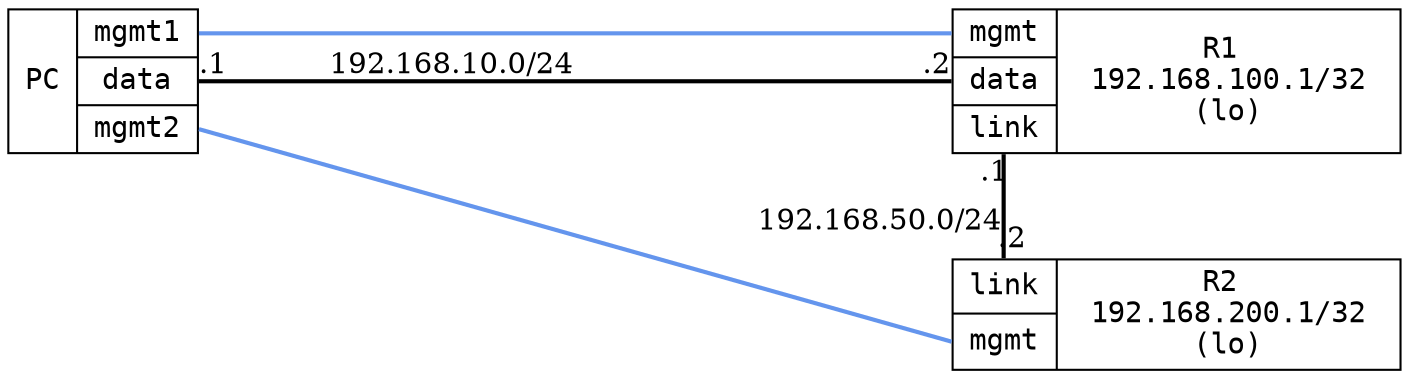 graph "2x2" {
	layout="neato";
	overlap="false";
	esep="+20";
	size=10

        node [shape=record, fontname="monospace"];
	edge [color="cornflowerblue", penwidth="2"];

	PC [
	    label="PC | { <mgmt1> mgmt1 | <data> data | <mgmt2> mgmt2 }",
	    pos="20,80!",
	    kind="controller",
	];

        R1 [
	    label="{ <mgmt> mgmt | <data> data | <link> link} | R1 \n 192.168.100.1/32 \n(lo)",
	    pos="250,80!",

	    kind="infix",
	];
	R2 [
	    label="{ <link> link | <mgmt> mgmt  } | R2 \n 192.168.200.1/32 \n(lo)",
	    pos="250,30!",

	    kind="infix",
	];
	PC:mgmt1 -- R1:mgmt [kind=mgmt]
        PC:mgmt2 -- R2:mgmt [kind=mgmt]
	PC:data  -- R1:data [headlabel=".2", taillabel=".1", label="192.168.10.0/24", fontcolor="black", color="black"]
	R1:link  -- R2:link [headlabel=".2", taillabel=".1", label="192.168.50.0/24", labeldistance=1, fontcolor="black", color="black"]
}
